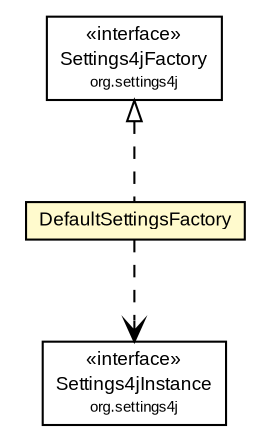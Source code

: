 #!/usr/local/bin/dot
#
# Class diagram 
# Generated by UMLGraph version R5_6-24-gf6e263 (http://www.umlgraph.org/)
#

digraph G {
	edge [fontname="arial",fontsize=10,labelfontname="arial",labelfontsize=10];
	node [fontname="arial",fontsize=10,shape=plaintext];
	nodesep=0.25;
	ranksep=0.5;
	// org.settings4j.Settings4jInstance
	c2456 [label=<<table title="org.settings4j.Settings4jInstance" border="0" cellborder="1" cellspacing="0" cellpadding="2" port="p" href="../Settings4jInstance.html">
		<tr><td><table border="0" cellspacing="0" cellpadding="1">
<tr><td align="center" balign="center"> &#171;interface&#187; </td></tr>
<tr><td align="center" balign="center"> Settings4jInstance </td></tr>
<tr><td align="center" balign="center"><font point-size="7.0"> org.settings4j </font></td></tr>
		</table></td></tr>
		</table>>, URL="../Settings4jInstance.html", fontname="arial", fontcolor="black", fontsize=9.0];
	// org.settings4j.Settings4jFactory
	c2457 [label=<<table title="org.settings4j.Settings4jFactory" border="0" cellborder="1" cellspacing="0" cellpadding="2" port="p" href="../Settings4jFactory.html">
		<tr><td><table border="0" cellspacing="0" cellpadding="1">
<tr><td align="center" balign="center"> &#171;interface&#187; </td></tr>
<tr><td align="center" balign="center"> Settings4jFactory </td></tr>
<tr><td align="center" balign="center"><font point-size="7.0"> org.settings4j </font></td></tr>
		</table></td></tr>
		</table>>, URL="../Settings4jFactory.html", fontname="arial", fontcolor="black", fontsize=9.0];
	// org.settings4j.settings.DefaultSettingsFactory
	c2487 [label=<<table title="org.settings4j.settings.DefaultSettingsFactory" border="0" cellborder="1" cellspacing="0" cellpadding="2" port="p" bgcolor="lemonChiffon" href="./DefaultSettingsFactory.html">
		<tr><td><table border="0" cellspacing="0" cellpadding="1">
<tr><td align="center" balign="center"> DefaultSettingsFactory </td></tr>
		</table></td></tr>
		</table>>, URL="./DefaultSettingsFactory.html", fontname="arial", fontcolor="black", fontsize=9.0];
	//org.settings4j.settings.DefaultSettingsFactory implements org.settings4j.Settings4jFactory
	c2457:p -> c2487:p [dir=back,arrowtail=empty,style=dashed];
	// org.settings4j.settings.DefaultSettingsFactory DEPEND org.settings4j.Settings4jInstance
	c2487:p -> c2456:p [taillabel="", label="", headlabel="", fontname="arial", fontcolor="black", fontsize=10.0, color="black", arrowhead=open, style=dashed];
}

